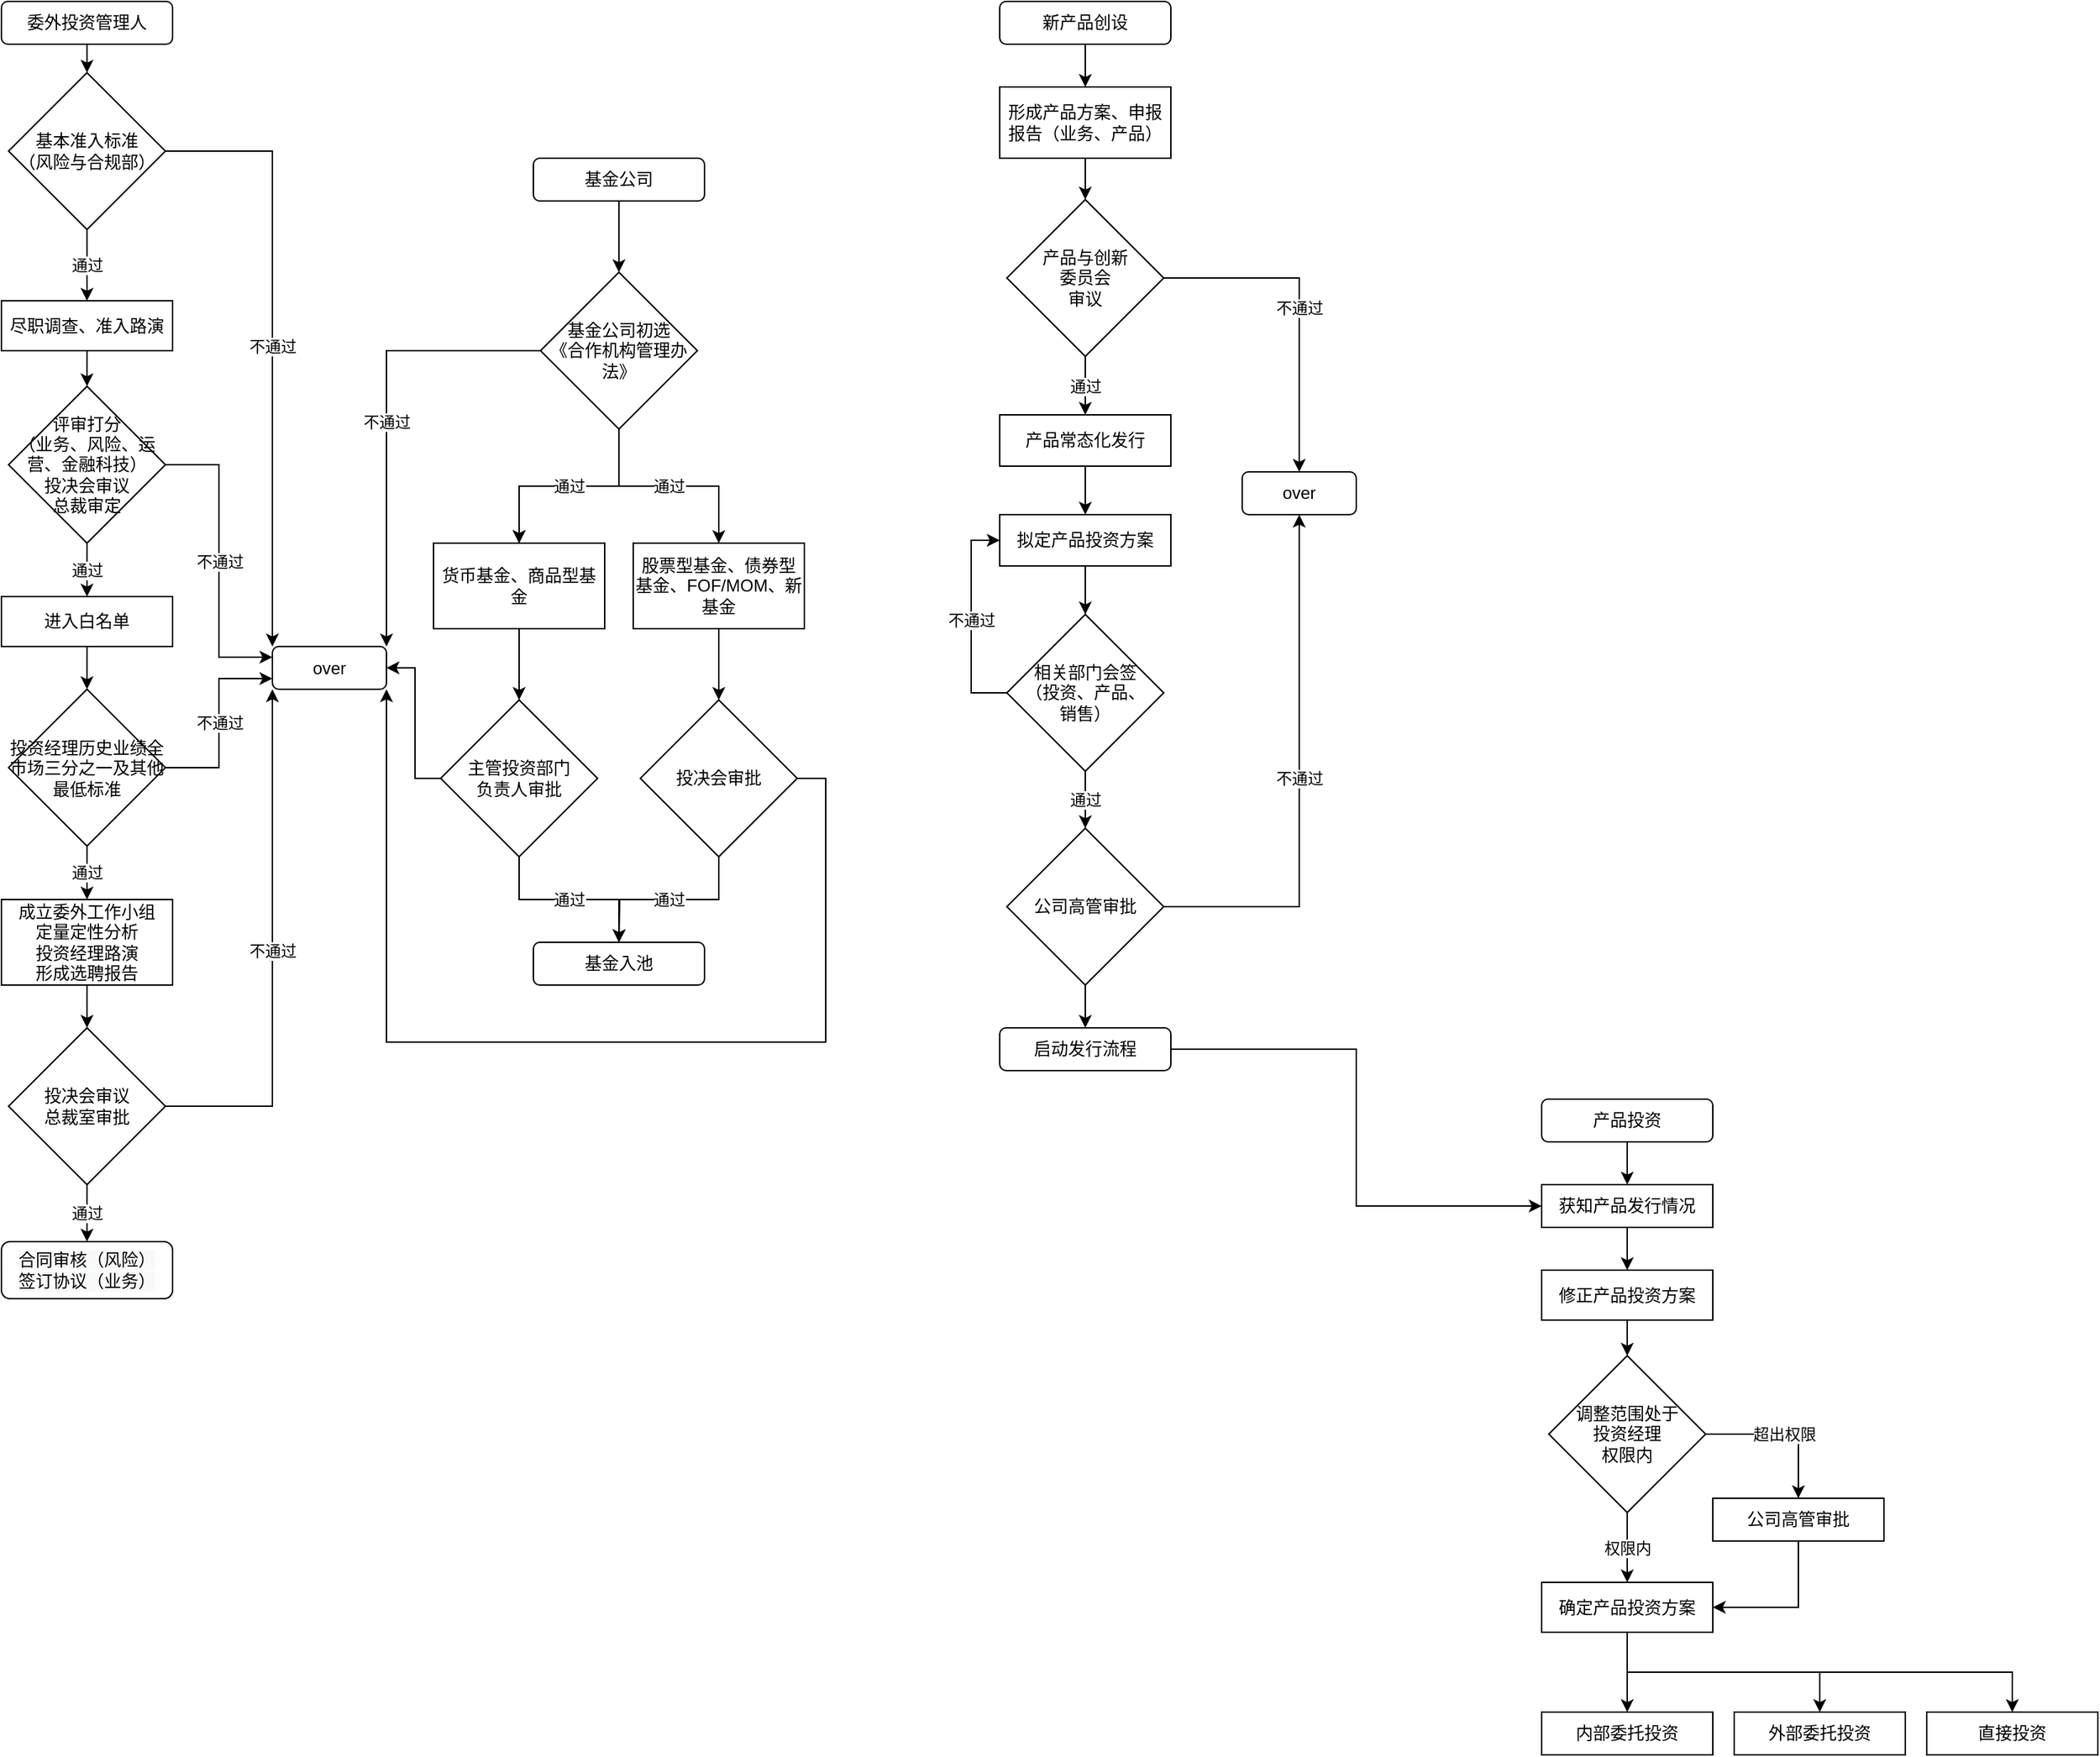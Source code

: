<mxfile version="13.10.0" type="github">
  <diagram id="uhXueF3WpJiIvvkvNbeo" name="Page-1">
    <mxGraphModel dx="1148" dy="728" grid="1" gridSize="10" guides="1" tooltips="1" connect="1" arrows="1" fold="1" page="1" pageScale="1" pageWidth="827" pageHeight="1169" math="0" shadow="0">
      <root>
        <mxCell id="0" />
        <mxCell id="1" parent="0" />
        <mxCell id="JYWzP_5s_lCYPq6KCB7E-22" value="通过" style="edgeStyle=orthogonalEdgeStyle;rounded=0;orthogonalLoop=1;jettySize=auto;html=1;" edge="1" parent="1" source="JYWzP_5s_lCYPq6KCB7E-2" target="JYWzP_5s_lCYPq6KCB7E-13">
          <mxGeometry relative="1" as="geometry" />
        </mxCell>
        <mxCell id="JYWzP_5s_lCYPq6KCB7E-32" value="不通过" style="edgeStyle=orthogonalEdgeStyle;rounded=0;orthogonalLoop=1;jettySize=auto;html=1;entryX=0;entryY=0;entryDx=0;entryDy=0;" edge="1" parent="1" source="JYWzP_5s_lCYPq6KCB7E-2" target="JYWzP_5s_lCYPq6KCB7E-31">
          <mxGeometry relative="1" as="geometry" />
        </mxCell>
        <mxCell id="JYWzP_5s_lCYPq6KCB7E-2" value="基本准入标准&lt;br&gt;（风险与合规部）" style="rhombus;whiteSpace=wrap;html=1;" vertex="1" parent="1">
          <mxGeometry x="75" y="110" width="110" height="110" as="geometry" />
        </mxCell>
        <mxCell id="JYWzP_5s_lCYPq6KCB7E-3" value="" style="endArrow=classic;html=1;exitX=0.5;exitY=1;exitDx=0;exitDy=0;exitPerimeter=0;" edge="1" parent="1" source="JYWzP_5s_lCYPq6KCB7E-21" target="JYWzP_5s_lCYPq6KCB7E-2">
          <mxGeometry width="50" height="50" relative="1" as="geometry">
            <mxPoint x="130" y="70" as="sourcePoint" />
            <mxPoint x="440" y="180" as="targetPoint" />
          </mxGeometry>
        </mxCell>
        <mxCell id="JYWzP_5s_lCYPq6KCB7E-17" value="" style="edgeStyle=orthogonalEdgeStyle;rounded=0;orthogonalLoop=1;jettySize=auto;html=1;" edge="1" parent="1" source="JYWzP_5s_lCYPq6KCB7E-13" target="JYWzP_5s_lCYPq6KCB7E-16">
          <mxGeometry relative="1" as="geometry" />
        </mxCell>
        <mxCell id="JYWzP_5s_lCYPq6KCB7E-13" value="尽职调查、准入路演" style="whiteSpace=wrap;html=1;" vertex="1" parent="1">
          <mxGeometry x="70" y="270" width="120" height="35" as="geometry" />
        </mxCell>
        <mxCell id="JYWzP_5s_lCYPq6KCB7E-19" value="通过" style="edgeStyle=orthogonalEdgeStyle;rounded=0;orthogonalLoop=1;jettySize=auto;html=1;" edge="1" parent="1" source="JYWzP_5s_lCYPq6KCB7E-16" target="JYWzP_5s_lCYPq6KCB7E-18">
          <mxGeometry relative="1" as="geometry" />
        </mxCell>
        <mxCell id="JYWzP_5s_lCYPq6KCB7E-33" value="不通过" style="edgeStyle=orthogonalEdgeStyle;rounded=0;orthogonalLoop=1;jettySize=auto;html=1;entryX=0;entryY=0.25;entryDx=0;entryDy=0;" edge="1" parent="1" source="JYWzP_5s_lCYPq6KCB7E-16" target="JYWzP_5s_lCYPq6KCB7E-31">
          <mxGeometry relative="1" as="geometry">
            <mxPoint x="350" y="380" as="targetPoint" />
          </mxGeometry>
        </mxCell>
        <mxCell id="JYWzP_5s_lCYPq6KCB7E-16" value="评审打分&lt;br&gt;（业务、风险、运营、金融科技）&lt;br&gt;投决会审议&lt;br&gt;总裁审定" style="rhombus;whiteSpace=wrap;html=1;" vertex="1" parent="1">
          <mxGeometry x="75" y="330" width="110" height="110" as="geometry" />
        </mxCell>
        <mxCell id="JYWzP_5s_lCYPq6KCB7E-24" value="" style="edgeStyle=orthogonalEdgeStyle;rounded=0;orthogonalLoop=1;jettySize=auto;html=1;" edge="1" parent="1" source="JYWzP_5s_lCYPq6KCB7E-18" target="JYWzP_5s_lCYPq6KCB7E-23">
          <mxGeometry relative="1" as="geometry" />
        </mxCell>
        <mxCell id="JYWzP_5s_lCYPq6KCB7E-18" value="进入白名单" style="whiteSpace=wrap;html=1;" vertex="1" parent="1">
          <mxGeometry x="70" y="477.5" width="120" height="35" as="geometry" />
        </mxCell>
        <mxCell id="JYWzP_5s_lCYPq6KCB7E-21" value="委外投资管理人" style="rounded=1;whiteSpace=wrap;html=1;" vertex="1" parent="1">
          <mxGeometry x="70" y="60" width="120" height="30" as="geometry" />
        </mxCell>
        <mxCell id="JYWzP_5s_lCYPq6KCB7E-26" value="通过" style="edgeStyle=orthogonalEdgeStyle;rounded=0;orthogonalLoop=1;jettySize=auto;html=1;exitX=0.5;exitY=1;exitDx=0;exitDy=0;" edge="1" parent="1" source="JYWzP_5s_lCYPq6KCB7E-23" target="JYWzP_5s_lCYPq6KCB7E-25">
          <mxGeometry relative="1" as="geometry">
            <mxPoint x="130" y="701" as="sourcePoint" />
          </mxGeometry>
        </mxCell>
        <mxCell id="JYWzP_5s_lCYPq6KCB7E-34" value="不通过" style="edgeStyle=orthogonalEdgeStyle;rounded=0;orthogonalLoop=1;jettySize=auto;html=1;entryX=0;entryY=0.75;entryDx=0;entryDy=0;" edge="1" parent="1" source="JYWzP_5s_lCYPq6KCB7E-23" target="JYWzP_5s_lCYPq6KCB7E-31">
          <mxGeometry relative="1" as="geometry" />
        </mxCell>
        <mxCell id="JYWzP_5s_lCYPq6KCB7E-23" value="投资经理历史业绩全市场三分之一及其他最低标准" style="rhombus;whiteSpace=wrap;html=1;" vertex="1" parent="1">
          <mxGeometry x="75" y="542.5" width="110" height="110" as="geometry" />
        </mxCell>
        <mxCell id="JYWzP_5s_lCYPq6KCB7E-28" value="" style="edgeStyle=orthogonalEdgeStyle;rounded=0;orthogonalLoop=1;jettySize=auto;html=1;" edge="1" parent="1" source="JYWzP_5s_lCYPq6KCB7E-25" target="JYWzP_5s_lCYPq6KCB7E-27">
          <mxGeometry relative="1" as="geometry" />
        </mxCell>
        <mxCell id="JYWzP_5s_lCYPq6KCB7E-25" value="成立委外工作小组&lt;br&gt;定量定性分析&lt;br&gt;投资经理路演&lt;br&gt;形成选聘报告" style="whiteSpace=wrap;html=1;" vertex="1" parent="1">
          <mxGeometry x="70" y="690" width="120" height="60" as="geometry" />
        </mxCell>
        <mxCell id="JYWzP_5s_lCYPq6KCB7E-30" value="通过" style="edgeStyle=orthogonalEdgeStyle;rounded=0;orthogonalLoop=1;jettySize=auto;html=1;entryX=0.5;entryY=0;entryDx=0;entryDy=0;" edge="1" parent="1" source="JYWzP_5s_lCYPq6KCB7E-27" target="JYWzP_5s_lCYPq6KCB7E-52">
          <mxGeometry relative="1" as="geometry">
            <mxPoint x="130" y="980" as="targetPoint" />
          </mxGeometry>
        </mxCell>
        <mxCell id="JYWzP_5s_lCYPq6KCB7E-35" value="不通过" style="edgeStyle=orthogonalEdgeStyle;rounded=0;orthogonalLoop=1;jettySize=auto;html=1;entryX=0;entryY=1;entryDx=0;entryDy=0;" edge="1" parent="1" source="JYWzP_5s_lCYPq6KCB7E-27" target="JYWzP_5s_lCYPq6KCB7E-31">
          <mxGeometry relative="1" as="geometry" />
        </mxCell>
        <mxCell id="JYWzP_5s_lCYPq6KCB7E-27" value="投决会审议&lt;br&gt;总裁室审批" style="rhombus;whiteSpace=wrap;html=1;" vertex="1" parent="1">
          <mxGeometry x="75" y="780" width="110" height="110" as="geometry" />
        </mxCell>
        <mxCell id="JYWzP_5s_lCYPq6KCB7E-31" value="over" style="rounded=1;whiteSpace=wrap;html=1;" vertex="1" parent="1">
          <mxGeometry x="260" y="512.5" width="80" height="30" as="geometry" />
        </mxCell>
        <mxCell id="JYWzP_5s_lCYPq6KCB7E-38" value="" style="edgeStyle=orthogonalEdgeStyle;rounded=0;orthogonalLoop=1;jettySize=auto;html=1;entryX=0.5;entryY=0;entryDx=0;entryDy=0;" edge="1" parent="1" source="JYWzP_5s_lCYPq6KCB7E-36" target="JYWzP_5s_lCYPq6KCB7E-39">
          <mxGeometry relative="1" as="geometry">
            <mxPoint x="503" y="255" as="targetPoint" />
          </mxGeometry>
        </mxCell>
        <mxCell id="JYWzP_5s_lCYPq6KCB7E-36" value="基金公司" style="rounded=1;whiteSpace=wrap;html=1;" vertex="1" parent="1">
          <mxGeometry x="443" y="170" width="120" height="30" as="geometry" />
        </mxCell>
        <mxCell id="JYWzP_5s_lCYPq6KCB7E-41" value="" style="edgeStyle=orthogonalEdgeStyle;rounded=0;orthogonalLoop=1;jettySize=auto;html=1;" edge="1" parent="1" source="JYWzP_5s_lCYPq6KCB7E-39" target="JYWzP_5s_lCYPq6KCB7E-40">
          <mxGeometry relative="1" as="geometry" />
        </mxCell>
        <mxCell id="JYWzP_5s_lCYPq6KCB7E-42" value="通过" style="edgeStyle=orthogonalEdgeStyle;rounded=0;orthogonalLoop=1;jettySize=auto;html=1;" edge="1" parent="1" source="JYWzP_5s_lCYPq6KCB7E-39" target="JYWzP_5s_lCYPq6KCB7E-40">
          <mxGeometry relative="1" as="geometry" />
        </mxCell>
        <mxCell id="JYWzP_5s_lCYPq6KCB7E-44" value="通过" style="edgeStyle=orthogonalEdgeStyle;rounded=0;orthogonalLoop=1;jettySize=auto;html=1;" edge="1" parent="1" source="JYWzP_5s_lCYPq6KCB7E-39" target="JYWzP_5s_lCYPq6KCB7E-43">
          <mxGeometry relative="1" as="geometry" />
        </mxCell>
        <mxCell id="JYWzP_5s_lCYPq6KCB7E-55" value="不通过" style="edgeStyle=orthogonalEdgeStyle;rounded=0;orthogonalLoop=1;jettySize=auto;html=1;entryX=1;entryY=0;entryDx=0;entryDy=0;" edge="1" parent="1" source="JYWzP_5s_lCYPq6KCB7E-39" target="JYWzP_5s_lCYPq6KCB7E-31">
          <mxGeometry relative="1" as="geometry">
            <mxPoint x="370" y="612.5" as="targetPoint" />
          </mxGeometry>
        </mxCell>
        <mxCell id="JYWzP_5s_lCYPq6KCB7E-39" value="基金公司初选&lt;br&gt;《合作机构管理办法》" style="rhombus;whiteSpace=wrap;html=1;" vertex="1" parent="1">
          <mxGeometry x="448" y="250" width="110" height="110" as="geometry" />
        </mxCell>
        <mxCell id="JYWzP_5s_lCYPq6KCB7E-46" value="" style="edgeStyle=orthogonalEdgeStyle;rounded=0;orthogonalLoop=1;jettySize=auto;html=1;" edge="1" parent="1" source="JYWzP_5s_lCYPq6KCB7E-40" target="JYWzP_5s_lCYPq6KCB7E-45">
          <mxGeometry relative="1" as="geometry" />
        </mxCell>
        <mxCell id="JYWzP_5s_lCYPq6KCB7E-40" value="货币基金、商品型基金" style="whiteSpace=wrap;html=1;" vertex="1" parent="1">
          <mxGeometry x="373" y="440" width="120" height="60" as="geometry" />
        </mxCell>
        <mxCell id="JYWzP_5s_lCYPq6KCB7E-48" value="" style="edgeStyle=orthogonalEdgeStyle;rounded=0;orthogonalLoop=1;jettySize=auto;html=1;" edge="1" parent="1" source="JYWzP_5s_lCYPq6KCB7E-43" target="JYWzP_5s_lCYPq6KCB7E-47">
          <mxGeometry relative="1" as="geometry" />
        </mxCell>
        <mxCell id="JYWzP_5s_lCYPq6KCB7E-43" value="股票型基金、债券型基金、FOF/MOM、新基金" style="whiteSpace=wrap;html=1;" vertex="1" parent="1">
          <mxGeometry x="513" y="440" width="120" height="60" as="geometry" />
        </mxCell>
        <mxCell id="JYWzP_5s_lCYPq6KCB7E-53" value="通过" style="edgeStyle=orthogonalEdgeStyle;rounded=0;orthogonalLoop=1;jettySize=auto;html=1;entryX=0.5;entryY=0;entryDx=0;entryDy=0;" edge="1" parent="1" source="JYWzP_5s_lCYPq6KCB7E-45" target="JYWzP_5s_lCYPq6KCB7E-51">
          <mxGeometry relative="1" as="geometry" />
        </mxCell>
        <mxCell id="JYWzP_5s_lCYPq6KCB7E-58" style="edgeStyle=orthogonalEdgeStyle;rounded=0;orthogonalLoop=1;jettySize=auto;html=1;entryX=1;entryY=0.5;entryDx=0;entryDy=0;" edge="1" parent="1" source="JYWzP_5s_lCYPq6KCB7E-45" target="JYWzP_5s_lCYPq6KCB7E-31">
          <mxGeometry relative="1" as="geometry">
            <Array as="points">
              <mxPoint x="360" y="605" />
              <mxPoint x="360" y="527" />
            </Array>
          </mxGeometry>
        </mxCell>
        <mxCell id="JYWzP_5s_lCYPq6KCB7E-45" value="主管投资部门&lt;br&gt;负责人审批" style="rhombus;whiteSpace=wrap;html=1;" vertex="1" parent="1">
          <mxGeometry x="378" y="550" width="110" height="110" as="geometry" />
        </mxCell>
        <mxCell id="JYWzP_5s_lCYPq6KCB7E-54" value="通过" style="edgeStyle=orthogonalEdgeStyle;rounded=0;orthogonalLoop=1;jettySize=auto;html=1;exitX=0.5;exitY=1;exitDx=0;exitDy=0;" edge="1" parent="1" source="JYWzP_5s_lCYPq6KCB7E-47">
          <mxGeometry relative="1" as="geometry">
            <mxPoint x="503" y="720" as="targetPoint" />
          </mxGeometry>
        </mxCell>
        <mxCell id="JYWzP_5s_lCYPq6KCB7E-59" style="edgeStyle=orthogonalEdgeStyle;rounded=0;orthogonalLoop=1;jettySize=auto;html=1;entryX=1;entryY=1;entryDx=0;entryDy=0;exitX=1;exitY=0.5;exitDx=0;exitDy=0;" edge="1" parent="1" source="JYWzP_5s_lCYPq6KCB7E-47" target="JYWzP_5s_lCYPq6KCB7E-31">
          <mxGeometry relative="1" as="geometry">
            <Array as="points">
              <mxPoint x="648" y="605" />
              <mxPoint x="648" y="790" />
              <mxPoint x="340" y="790" />
            </Array>
          </mxGeometry>
        </mxCell>
        <mxCell id="JYWzP_5s_lCYPq6KCB7E-47" value="投决会审批" style="rhombus;whiteSpace=wrap;html=1;" vertex="1" parent="1">
          <mxGeometry x="518" y="550" width="110" height="110" as="geometry" />
        </mxCell>
        <mxCell id="JYWzP_5s_lCYPq6KCB7E-51" value="基金入池" style="rounded=1;whiteSpace=wrap;html=1;" vertex="1" parent="1">
          <mxGeometry x="443" y="720" width="120" height="30" as="geometry" />
        </mxCell>
        <mxCell id="JYWzP_5s_lCYPq6KCB7E-52" value="&#xa;&#xa;&lt;span style=&quot;color: rgb(0, 0, 0); font-family: helvetica; font-size: 12px; font-style: normal; font-weight: 400; letter-spacing: normal; text-align: center; text-indent: 0px; text-transform: none; word-spacing: 0px; background-color: rgb(248, 249, 250); display: inline; float: none;&quot;&gt;合同审核（风险）&lt;/span&gt;&lt;br style=&quot;color: rgb(0, 0, 0); font-family: helvetica; font-size: 12px; font-style: normal; font-weight: 400; letter-spacing: normal; text-align: center; text-indent: 0px; text-transform: none; word-spacing: 0px; background-color: rgb(248, 249, 250);&quot;&gt;&lt;span style=&quot;color: rgb(0, 0, 0); font-family: helvetica; font-size: 12px; font-style: normal; font-weight: 400; letter-spacing: normal; text-align: center; text-indent: 0px; text-transform: none; word-spacing: 0px; background-color: rgb(248, 249, 250); display: inline; float: none;&quot;&gt;签订协议（业务）&lt;/span&gt;&#xa;&#xa;" style="rounded=1;whiteSpace=wrap;html=1;" vertex="1" parent="1">
          <mxGeometry x="70" y="930" width="120" height="40" as="geometry" />
        </mxCell>
        <mxCell id="JYWzP_5s_lCYPq6KCB7E-65" style="edgeStyle=orthogonalEdgeStyle;rounded=0;orthogonalLoop=1;jettySize=auto;html=1;entryX=0.5;entryY=0;entryDx=0;entryDy=0;" edge="1" parent="1" source="JYWzP_5s_lCYPq6KCB7E-61" target="JYWzP_5s_lCYPq6KCB7E-62">
          <mxGeometry relative="1" as="geometry" />
        </mxCell>
        <mxCell id="JYWzP_5s_lCYPq6KCB7E-61" value="新产品创设" style="rounded=1;whiteSpace=wrap;html=1;" vertex="1" parent="1">
          <mxGeometry x="770" y="60" width="120" height="30" as="geometry" />
        </mxCell>
        <mxCell id="JYWzP_5s_lCYPq6KCB7E-64" value="" style="edgeStyle=orthogonalEdgeStyle;rounded=0;orthogonalLoop=1;jettySize=auto;html=1;" edge="1" parent="1" source="JYWzP_5s_lCYPq6KCB7E-62" target="JYWzP_5s_lCYPq6KCB7E-63">
          <mxGeometry relative="1" as="geometry" />
        </mxCell>
        <mxCell id="JYWzP_5s_lCYPq6KCB7E-62" value="形成产品方案、申报报告（业务、产品）" style="rounded=0;whiteSpace=wrap;html=1;" vertex="1" parent="1">
          <mxGeometry x="770" y="120" width="120" height="50" as="geometry" />
        </mxCell>
        <mxCell id="JYWzP_5s_lCYPq6KCB7E-68" value="通过" style="edgeStyle=orthogonalEdgeStyle;rounded=0;orthogonalLoop=1;jettySize=auto;html=1;" edge="1" parent="1" source="JYWzP_5s_lCYPq6KCB7E-63" target="JYWzP_5s_lCYPq6KCB7E-67">
          <mxGeometry relative="1" as="geometry" />
        </mxCell>
        <mxCell id="JYWzP_5s_lCYPq6KCB7E-79" value="不通过" style="edgeStyle=orthogonalEdgeStyle;rounded=0;orthogonalLoop=1;jettySize=auto;html=1;entryX=0.5;entryY=0;entryDx=0;entryDy=0;" edge="1" parent="1" source="JYWzP_5s_lCYPq6KCB7E-63" target="JYWzP_5s_lCYPq6KCB7E-78">
          <mxGeometry relative="1" as="geometry" />
        </mxCell>
        <mxCell id="JYWzP_5s_lCYPq6KCB7E-63" value="产品与创新&lt;br&gt;委员会&lt;br&gt;审议" style="rhombus;whiteSpace=wrap;html=1;rounded=0;" vertex="1" parent="1">
          <mxGeometry x="775" y="199" width="110" height="110" as="geometry" />
        </mxCell>
        <mxCell id="JYWzP_5s_lCYPq6KCB7E-70" value="" style="edgeStyle=orthogonalEdgeStyle;rounded=0;orthogonalLoop=1;jettySize=auto;html=1;" edge="1" parent="1" source="JYWzP_5s_lCYPq6KCB7E-67" target="JYWzP_5s_lCYPq6KCB7E-69">
          <mxGeometry relative="1" as="geometry" />
        </mxCell>
        <mxCell id="JYWzP_5s_lCYPq6KCB7E-67" value="产品常态化发行" style="whiteSpace=wrap;html=1;rounded=0;" vertex="1" parent="1">
          <mxGeometry x="770" y="350" width="120" height="36" as="geometry" />
        </mxCell>
        <mxCell id="JYWzP_5s_lCYPq6KCB7E-72" value="" style="edgeStyle=orthogonalEdgeStyle;rounded=0;orthogonalLoop=1;jettySize=auto;html=1;" edge="1" parent="1" source="JYWzP_5s_lCYPq6KCB7E-69" target="JYWzP_5s_lCYPq6KCB7E-71">
          <mxGeometry relative="1" as="geometry" />
        </mxCell>
        <mxCell id="JYWzP_5s_lCYPq6KCB7E-69" value="拟定产品投资方案" style="whiteSpace=wrap;html=1;rounded=0;" vertex="1" parent="1">
          <mxGeometry x="770" y="420" width="120" height="36" as="geometry" />
        </mxCell>
        <mxCell id="JYWzP_5s_lCYPq6KCB7E-74" value="通过" style="edgeStyle=orthogonalEdgeStyle;rounded=0;orthogonalLoop=1;jettySize=auto;html=1;" edge="1" parent="1" source="JYWzP_5s_lCYPq6KCB7E-71" target="JYWzP_5s_lCYPq6KCB7E-73">
          <mxGeometry relative="1" as="geometry" />
        </mxCell>
        <mxCell id="JYWzP_5s_lCYPq6KCB7E-75" value="不通过" style="edgeStyle=orthogonalEdgeStyle;rounded=0;orthogonalLoop=1;jettySize=auto;html=1;entryX=0;entryY=0.5;entryDx=0;entryDy=0;exitX=0;exitY=0.5;exitDx=0;exitDy=0;" edge="1" parent="1" source="JYWzP_5s_lCYPq6KCB7E-71" target="JYWzP_5s_lCYPq6KCB7E-69">
          <mxGeometry relative="1" as="geometry" />
        </mxCell>
        <mxCell id="JYWzP_5s_lCYPq6KCB7E-71" value="相关部门会签&lt;br&gt;（投资、产品、&lt;br&gt;销售）" style="rhombus;whiteSpace=wrap;html=1;rounded=0;" vertex="1" parent="1">
          <mxGeometry x="775" y="490" width="110" height="110" as="geometry" />
        </mxCell>
        <mxCell id="JYWzP_5s_lCYPq6KCB7E-77" value="" style="edgeStyle=orthogonalEdgeStyle;rounded=0;orthogonalLoop=1;jettySize=auto;html=1;entryX=0.5;entryY=0;entryDx=0;entryDy=0;" edge="1" parent="1" source="JYWzP_5s_lCYPq6KCB7E-73" target="JYWzP_5s_lCYPq6KCB7E-81">
          <mxGeometry relative="1" as="geometry">
            <mxPoint x="830" y="784" as="targetPoint" />
          </mxGeometry>
        </mxCell>
        <mxCell id="JYWzP_5s_lCYPq6KCB7E-80" value="不通过" style="edgeStyle=orthogonalEdgeStyle;rounded=0;orthogonalLoop=1;jettySize=auto;html=1;entryX=0.5;entryY=1;entryDx=0;entryDy=0;" edge="1" parent="1" source="JYWzP_5s_lCYPq6KCB7E-73" target="JYWzP_5s_lCYPq6KCB7E-78">
          <mxGeometry relative="1" as="geometry" />
        </mxCell>
        <mxCell id="JYWzP_5s_lCYPq6KCB7E-73" value="公司高管审批" style="rhombus;whiteSpace=wrap;html=1;rounded=0;" vertex="1" parent="1">
          <mxGeometry x="775" y="640" width="110" height="110" as="geometry" />
        </mxCell>
        <mxCell id="JYWzP_5s_lCYPq6KCB7E-78" value="over" style="rounded=1;whiteSpace=wrap;html=1;" vertex="1" parent="1">
          <mxGeometry x="940" y="390" width="80" height="30" as="geometry" />
        </mxCell>
        <mxCell id="JYWzP_5s_lCYPq6KCB7E-85" style="edgeStyle=orthogonalEdgeStyle;rounded=0;orthogonalLoop=1;jettySize=auto;html=1;entryX=0;entryY=0.5;entryDx=0;entryDy=0;" edge="1" parent="1" source="JYWzP_5s_lCYPq6KCB7E-81" target="JYWzP_5s_lCYPq6KCB7E-83">
          <mxGeometry relative="1" as="geometry" />
        </mxCell>
        <mxCell id="JYWzP_5s_lCYPq6KCB7E-81" value="启动发行流程" style="rounded=1;whiteSpace=wrap;html=1;" vertex="1" parent="1">
          <mxGeometry x="770" y="780" width="120" height="30" as="geometry" />
        </mxCell>
        <mxCell id="JYWzP_5s_lCYPq6KCB7E-84" style="edgeStyle=orthogonalEdgeStyle;rounded=0;orthogonalLoop=1;jettySize=auto;html=1;exitX=0.5;exitY=1;exitDx=0;exitDy=0;entryX=0.5;entryY=0;entryDx=0;entryDy=0;" edge="1" parent="1" source="JYWzP_5s_lCYPq6KCB7E-82" target="JYWzP_5s_lCYPq6KCB7E-83">
          <mxGeometry relative="1" as="geometry" />
        </mxCell>
        <mxCell id="JYWzP_5s_lCYPq6KCB7E-82" value="产品投资" style="rounded=1;whiteSpace=wrap;html=1;" vertex="1" parent="1">
          <mxGeometry x="1150" y="830" width="120" height="30" as="geometry" />
        </mxCell>
        <mxCell id="JYWzP_5s_lCYPq6KCB7E-87" value="" style="edgeStyle=orthogonalEdgeStyle;rounded=0;orthogonalLoop=1;jettySize=auto;html=1;" edge="1" parent="1" source="JYWzP_5s_lCYPq6KCB7E-83" target="JYWzP_5s_lCYPq6KCB7E-86">
          <mxGeometry relative="1" as="geometry" />
        </mxCell>
        <mxCell id="JYWzP_5s_lCYPq6KCB7E-83" value="获知产品发行情况" style="rounded=0;whiteSpace=wrap;html=1;" vertex="1" parent="1">
          <mxGeometry x="1150" y="890" width="120" height="30" as="geometry" />
        </mxCell>
        <mxCell id="JYWzP_5s_lCYPq6KCB7E-90" value="" style="edgeStyle=orthogonalEdgeStyle;rounded=0;orthogonalLoop=1;jettySize=auto;html=1;" edge="1" parent="1" source="JYWzP_5s_lCYPq6KCB7E-86" target="JYWzP_5s_lCYPq6KCB7E-89">
          <mxGeometry relative="1" as="geometry" />
        </mxCell>
        <mxCell id="JYWzP_5s_lCYPq6KCB7E-86" value="修正产品投资方案" style="whiteSpace=wrap;html=1;rounded=0;" vertex="1" parent="1">
          <mxGeometry x="1150" y="950" width="120" height="35" as="geometry" />
        </mxCell>
        <mxCell id="JYWzP_5s_lCYPq6KCB7E-92" value="权限内" style="edgeStyle=orthogonalEdgeStyle;rounded=0;orthogonalLoop=1;jettySize=auto;html=1;" edge="1" parent="1" source="JYWzP_5s_lCYPq6KCB7E-89" target="JYWzP_5s_lCYPq6KCB7E-91">
          <mxGeometry relative="1" as="geometry" />
        </mxCell>
        <mxCell id="JYWzP_5s_lCYPq6KCB7E-94" value="超出权限" style="edgeStyle=orthogonalEdgeStyle;rounded=0;orthogonalLoop=1;jettySize=auto;html=1;entryX=0.5;entryY=0;entryDx=0;entryDy=0;" edge="1" parent="1" source="JYWzP_5s_lCYPq6KCB7E-89" target="JYWzP_5s_lCYPq6KCB7E-93">
          <mxGeometry relative="1" as="geometry" />
        </mxCell>
        <mxCell id="JYWzP_5s_lCYPq6KCB7E-89" value="调整范围处于&lt;br&gt;投资经理&lt;br&gt;权限内" style="rhombus;whiteSpace=wrap;html=1;rounded=0;" vertex="1" parent="1">
          <mxGeometry x="1155" y="1010" width="110" height="110" as="geometry" />
        </mxCell>
        <mxCell id="JYWzP_5s_lCYPq6KCB7E-99" style="edgeStyle=orthogonalEdgeStyle;rounded=0;orthogonalLoop=1;jettySize=auto;html=1;entryX=0.5;entryY=0;entryDx=0;entryDy=0;" edge="1" parent="1" source="JYWzP_5s_lCYPq6KCB7E-91" target="JYWzP_5s_lCYPq6KCB7E-96">
          <mxGeometry relative="1" as="geometry" />
        </mxCell>
        <mxCell id="JYWzP_5s_lCYPq6KCB7E-100" style="edgeStyle=orthogonalEdgeStyle;rounded=0;orthogonalLoop=1;jettySize=auto;html=1;exitX=0.5;exitY=1;exitDx=0;exitDy=0;entryX=0.5;entryY=0;entryDx=0;entryDy=0;" edge="1" parent="1" source="JYWzP_5s_lCYPq6KCB7E-91" target="JYWzP_5s_lCYPq6KCB7E-98">
          <mxGeometry relative="1" as="geometry" />
        </mxCell>
        <mxCell id="JYWzP_5s_lCYPq6KCB7E-101" style="edgeStyle=orthogonalEdgeStyle;rounded=0;orthogonalLoop=1;jettySize=auto;html=1;exitX=0.5;exitY=1;exitDx=0;exitDy=0;" edge="1" parent="1" source="JYWzP_5s_lCYPq6KCB7E-91" target="JYWzP_5s_lCYPq6KCB7E-97">
          <mxGeometry relative="1" as="geometry" />
        </mxCell>
        <mxCell id="JYWzP_5s_lCYPq6KCB7E-91" value="确定产品投资方案" style="whiteSpace=wrap;html=1;rounded=0;" vertex="1" parent="1">
          <mxGeometry x="1150" y="1169" width="120" height="35" as="geometry" />
        </mxCell>
        <mxCell id="JYWzP_5s_lCYPq6KCB7E-95" style="edgeStyle=orthogonalEdgeStyle;rounded=0;orthogonalLoop=1;jettySize=auto;html=1;exitX=0.5;exitY=1;exitDx=0;exitDy=0;entryX=1;entryY=0.5;entryDx=0;entryDy=0;" edge="1" parent="1" source="JYWzP_5s_lCYPq6KCB7E-93" target="JYWzP_5s_lCYPq6KCB7E-91">
          <mxGeometry relative="1" as="geometry" />
        </mxCell>
        <mxCell id="JYWzP_5s_lCYPq6KCB7E-93" value="公司高管审批" style="rounded=0;whiteSpace=wrap;html=1;" vertex="1" parent="1">
          <mxGeometry x="1270" y="1110" width="120" height="30" as="geometry" />
        </mxCell>
        <mxCell id="JYWzP_5s_lCYPq6KCB7E-96" value="内部委托投资" style="rounded=0;whiteSpace=wrap;html=1;" vertex="1" parent="1">
          <mxGeometry x="1150" y="1260" width="120" height="30" as="geometry" />
        </mxCell>
        <mxCell id="JYWzP_5s_lCYPq6KCB7E-97" value="直接投资" style="rounded=0;whiteSpace=wrap;html=1;" vertex="1" parent="1">
          <mxGeometry x="1420" y="1260" width="120" height="30" as="geometry" />
        </mxCell>
        <mxCell id="JYWzP_5s_lCYPq6KCB7E-98" value="外部委托投资" style="rounded=0;whiteSpace=wrap;html=1;" vertex="1" parent="1">
          <mxGeometry x="1285" y="1260" width="120" height="30" as="geometry" />
        </mxCell>
      </root>
    </mxGraphModel>
  </diagram>
</mxfile>
